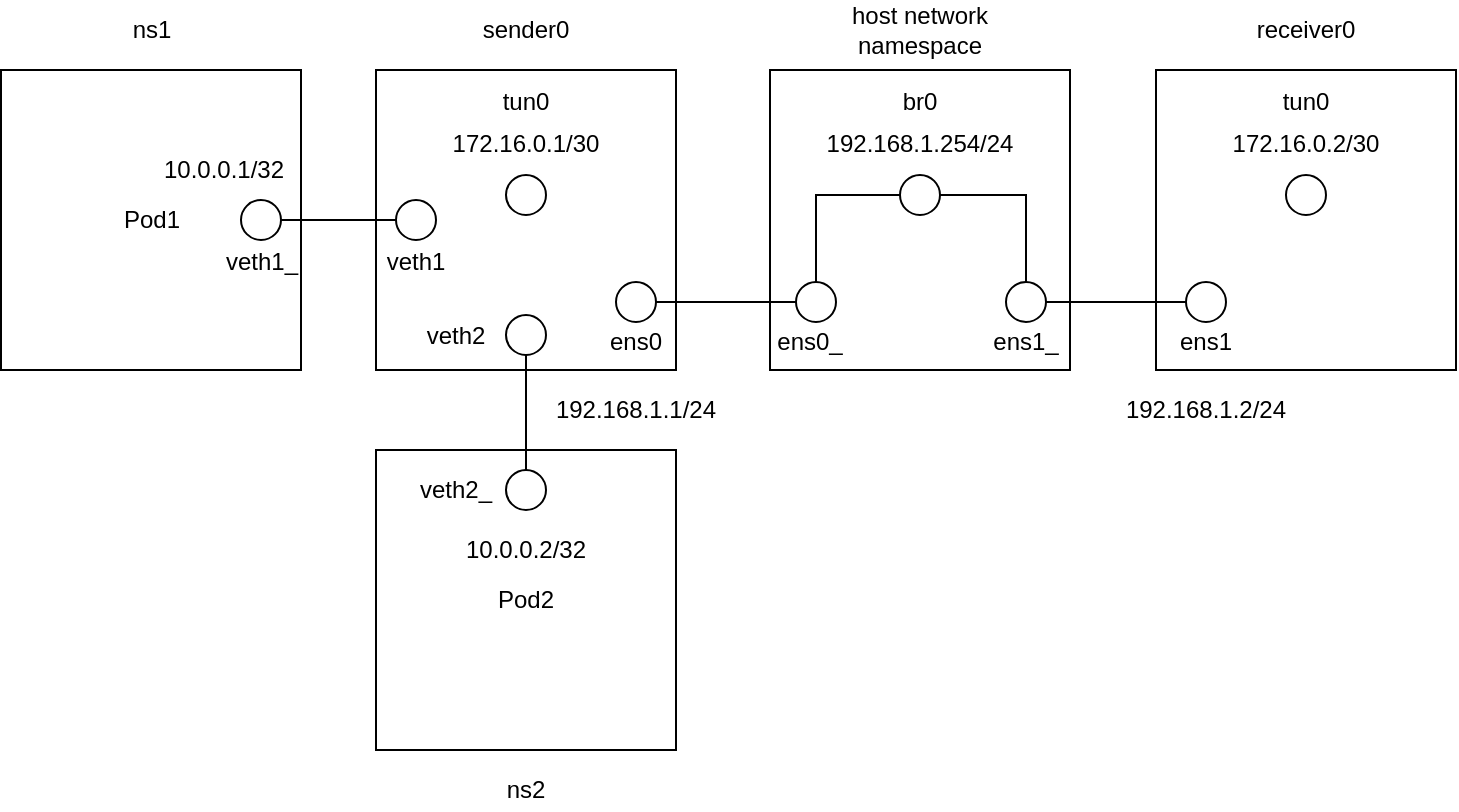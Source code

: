 <mxfile version="24.5.3" type="device">
  <diagram id="8hu2ZTNcJWFmW239aJM6" name="Page-1">
    <mxGraphModel dx="875" dy="518" grid="1" gridSize="10" guides="1" tooltips="1" connect="1" arrows="1" fold="1" page="1" pageScale="1" pageWidth="827" pageHeight="1169" math="0" shadow="0">
      <root>
        <mxCell id="0" />
        <mxCell id="1" parent="0" />
        <mxCell id="V5KtFxc_0oC7FJVYqeQz-2" value="Pod1" style="whiteSpace=wrap;html=1;aspect=fixed;" parent="1" vertex="1">
          <mxGeometry x="2.5" y="250" width="150" height="150" as="geometry" />
        </mxCell>
        <mxCell id="V5KtFxc_0oC7FJVYqeQz-3" value="" style="whiteSpace=wrap;html=1;aspect=fixed;" parent="1" vertex="1">
          <mxGeometry x="190" y="250" width="150" height="150" as="geometry" />
        </mxCell>
        <mxCell id="V5KtFxc_0oC7FJVYqeQz-4" value="" style="whiteSpace=wrap;html=1;aspect=fixed;" parent="1" vertex="1">
          <mxGeometry x="580" y="250" width="150" height="150" as="geometry" />
        </mxCell>
        <mxCell id="V5KtFxc_0oC7FJVYqeQz-5" value="" style="whiteSpace=wrap;html=1;aspect=fixed;" parent="1" vertex="1">
          <mxGeometry x="387" y="250" width="150" height="150" as="geometry" />
        </mxCell>
        <mxCell id="V5KtFxc_0oC7FJVYqeQz-23" style="edgeStyle=orthogonalEdgeStyle;rounded=0;orthogonalLoop=1;jettySize=auto;html=1;exitX=0.5;exitY=0;exitDx=0;exitDy=0;entryX=0;entryY=0.5;entryDx=0;entryDy=0;endArrow=none;endFill=0;" parent="1" source="V5KtFxc_0oC7FJVYqeQz-51" target="V5KtFxc_0oC7FJVYqeQz-12" edge="1">
          <mxGeometry relative="1" as="geometry">
            <mxPoint x="407" y="356" as="sourcePoint" />
          </mxGeometry>
        </mxCell>
        <mxCell id="V5KtFxc_0oC7FJVYqeQz-9" value="ens0" style="text;html=1;strokeColor=none;fillColor=none;align=center;verticalAlign=middle;whiteSpace=wrap;rounded=0;" parent="1" vertex="1">
          <mxGeometry x="300" y="376" width="40" height="20" as="geometry" />
        </mxCell>
        <mxCell id="V5KtFxc_0oC7FJVYqeQz-12" value="" style="ellipse;whiteSpace=wrap;html=1;aspect=fixed;" parent="1" vertex="1">
          <mxGeometry x="452" y="302.5" width="20" height="20" as="geometry" />
        </mxCell>
        <mxCell id="V5KtFxc_0oC7FJVYqeQz-13" value="br0" style="text;html=1;strokeColor=none;fillColor=none;align=center;verticalAlign=middle;whiteSpace=wrap;rounded=0;" parent="1" vertex="1">
          <mxGeometry x="442" y="255.5" width="40" height="20" as="geometry" />
        </mxCell>
        <mxCell id="V5KtFxc_0oC7FJVYqeQz-14" value="ens0_" style="text;html=1;strokeColor=none;fillColor=none;align=center;verticalAlign=middle;whiteSpace=wrap;rounded=0;" parent="1" vertex="1">
          <mxGeometry x="387" y="376" width="40" height="20" as="geometry" />
        </mxCell>
        <mxCell id="V5KtFxc_0oC7FJVYqeQz-15" style="edgeStyle=orthogonalEdgeStyle;rounded=0;orthogonalLoop=1;jettySize=auto;html=1;exitX=1;exitY=0.5;exitDx=0;exitDy=0;entryX=0;entryY=0.5;entryDx=0;entryDy=0;endArrow=none;endFill=0;" parent="1" source="V5KtFxc_0oC7FJVYqeQz-16" target="V5KtFxc_0oC7FJVYqeQz-17" edge="1">
          <mxGeometry relative="1" as="geometry" />
        </mxCell>
        <mxCell id="V5KtFxc_0oC7FJVYqeQz-22" style="edgeStyle=orthogonalEdgeStyle;rounded=0;orthogonalLoop=1;jettySize=auto;html=1;exitX=0.5;exitY=0;exitDx=0;exitDy=0;entryX=1;entryY=0.5;entryDx=0;entryDy=0;endArrow=none;endFill=0;" parent="1" source="V5KtFxc_0oC7FJVYqeQz-16" target="V5KtFxc_0oC7FJVYqeQz-12" edge="1">
          <mxGeometry relative="1" as="geometry" />
        </mxCell>
        <mxCell id="V5KtFxc_0oC7FJVYqeQz-16" value="" style="ellipse;whiteSpace=wrap;html=1;aspect=fixed;" parent="1" vertex="1">
          <mxGeometry x="505" y="356" width="20" height="20" as="geometry" />
        </mxCell>
        <mxCell id="V5KtFxc_0oC7FJVYqeQz-17" value="" style="ellipse;whiteSpace=wrap;html=1;aspect=fixed;" parent="1" vertex="1">
          <mxGeometry x="595" y="356" width="20" height="20" as="geometry" />
        </mxCell>
        <mxCell id="V5KtFxc_0oC7FJVYqeQz-18" value="ens1_" style="text;html=1;strokeColor=none;fillColor=none;align=center;verticalAlign=middle;whiteSpace=wrap;rounded=0;" parent="1" vertex="1">
          <mxGeometry x="495" y="376" width="40" height="20" as="geometry" />
        </mxCell>
        <mxCell id="V5KtFxc_0oC7FJVYqeQz-19" value="ens1" style="text;html=1;strokeColor=none;fillColor=none;align=center;verticalAlign=middle;whiteSpace=wrap;rounded=0;" parent="1" vertex="1">
          <mxGeometry x="585" y="376" width="40" height="20" as="geometry" />
        </mxCell>
        <mxCell id="V5KtFxc_0oC7FJVYqeQz-28" style="edgeStyle=orthogonalEdgeStyle;rounded=0;orthogonalLoop=1;jettySize=auto;html=1;exitX=1;exitY=0.5;exitDx=0;exitDy=0;entryX=0;entryY=0.5;entryDx=0;entryDy=0;endArrow=none;endFill=0;" parent="1" source="V5KtFxc_0oC7FJVYqeQz-29" target="V5KtFxc_0oC7FJVYqeQz-30" edge="1">
          <mxGeometry relative="1" as="geometry" />
        </mxCell>
        <mxCell id="V5KtFxc_0oC7FJVYqeQz-29" value="" style="ellipse;whiteSpace=wrap;html=1;aspect=fixed;" parent="1" vertex="1">
          <mxGeometry x="122.5" y="315" width="20" height="20" as="geometry" />
        </mxCell>
        <mxCell id="V5KtFxc_0oC7FJVYqeQz-30" value="" style="ellipse;whiteSpace=wrap;html=1;aspect=fixed;" parent="1" vertex="1">
          <mxGeometry x="200" y="315" width="20" height="20" as="geometry" />
        </mxCell>
        <mxCell id="V5KtFxc_0oC7FJVYqeQz-31" value="veth1_" style="text;html=1;strokeColor=none;fillColor=none;align=center;verticalAlign=middle;whiteSpace=wrap;rounded=0;" parent="1" vertex="1">
          <mxGeometry x="112.5" y="335.5" width="40" height="20" as="geometry" />
        </mxCell>
        <mxCell id="V5KtFxc_0oC7FJVYqeQz-32" value="veth1" style="text;html=1;strokeColor=none;fillColor=none;align=center;verticalAlign=middle;whiteSpace=wrap;rounded=0;" parent="1" vertex="1">
          <mxGeometry x="190" y="335.5" width="40" height="20" as="geometry" />
        </mxCell>
        <mxCell id="V5KtFxc_0oC7FJVYqeQz-37" value="" style="ellipse;whiteSpace=wrap;html=1;aspect=fixed;" parent="1" vertex="1">
          <mxGeometry x="255" y="302.5" width="20" height="20" as="geometry" />
        </mxCell>
        <mxCell id="V5KtFxc_0oC7FJVYqeQz-38" value="tun0" style="text;html=1;strokeColor=none;fillColor=none;align=center;verticalAlign=middle;whiteSpace=wrap;rounded=0;" parent="1" vertex="1">
          <mxGeometry x="245" y="255.5" width="40" height="20" as="geometry" />
        </mxCell>
        <mxCell id="V5KtFxc_0oC7FJVYqeQz-39" value="Pod2" style="whiteSpace=wrap;html=1;aspect=fixed;" parent="1" vertex="1">
          <mxGeometry x="190" y="440" width="150" height="150" as="geometry" />
        </mxCell>
        <mxCell id="V5KtFxc_0oC7FJVYqeQz-46" style="edgeStyle=orthogonalEdgeStyle;rounded=0;orthogonalLoop=1;jettySize=auto;html=1;exitX=0.5;exitY=1;exitDx=0;exitDy=0;entryX=0.5;entryY=0;entryDx=0;entryDy=0;endArrow=none;endFill=0;" parent="1" source="V5KtFxc_0oC7FJVYqeQz-42" target="V5KtFxc_0oC7FJVYqeQz-43" edge="1">
          <mxGeometry relative="1" as="geometry" />
        </mxCell>
        <mxCell id="V5KtFxc_0oC7FJVYqeQz-42" value="" style="ellipse;whiteSpace=wrap;html=1;aspect=fixed;" parent="1" vertex="1">
          <mxGeometry x="255" y="372.5" width="20" height="20" as="geometry" />
        </mxCell>
        <mxCell id="V5KtFxc_0oC7FJVYqeQz-43" value="" style="ellipse;whiteSpace=wrap;html=1;aspect=fixed;" parent="1" vertex="1">
          <mxGeometry x="255" y="450" width="20" height="20" as="geometry" />
        </mxCell>
        <mxCell id="V5KtFxc_0oC7FJVYqeQz-47" value="veth2_" style="text;html=1;strokeColor=none;fillColor=none;align=center;verticalAlign=middle;whiteSpace=wrap;rounded=0;" parent="1" vertex="1">
          <mxGeometry x="210" y="450" width="40" height="20" as="geometry" />
        </mxCell>
        <mxCell id="V5KtFxc_0oC7FJVYqeQz-48" value="veth2" style="text;html=1;strokeColor=none;fillColor=none;align=center;verticalAlign=middle;whiteSpace=wrap;rounded=0;" parent="1" vertex="1">
          <mxGeometry x="210" y="372.5" width="40" height="20" as="geometry" />
        </mxCell>
        <mxCell id="V5KtFxc_0oC7FJVYqeQz-49" style="edgeStyle=orthogonalEdgeStyle;rounded=0;orthogonalLoop=1;jettySize=auto;html=1;exitX=1;exitY=0.5;exitDx=0;exitDy=0;entryX=0;entryY=0.5;entryDx=0;entryDy=0;endArrow=none;endFill=0;" parent="1" source="V5KtFxc_0oC7FJVYqeQz-50" target="V5KtFxc_0oC7FJVYqeQz-51" edge="1">
          <mxGeometry relative="1" as="geometry" />
        </mxCell>
        <mxCell id="V5KtFxc_0oC7FJVYqeQz-50" value="" style="ellipse;whiteSpace=wrap;html=1;aspect=fixed;" parent="1" vertex="1">
          <mxGeometry x="310" y="356" width="20" height="20" as="geometry" />
        </mxCell>
        <mxCell id="V5KtFxc_0oC7FJVYqeQz-51" value="" style="ellipse;whiteSpace=wrap;html=1;aspect=fixed;" parent="1" vertex="1">
          <mxGeometry x="400" y="356" width="20" height="20" as="geometry" />
        </mxCell>
        <mxCell id="V5KtFxc_0oC7FJVYqeQz-54" value="" style="ellipse;whiteSpace=wrap;html=1;aspect=fixed;" parent="1" vertex="1">
          <mxGeometry x="645" y="302.5" width="20" height="20" as="geometry" />
        </mxCell>
        <mxCell id="V5KtFxc_0oC7FJVYqeQz-55" value="tun0" style="text;html=1;strokeColor=none;fillColor=none;align=center;verticalAlign=middle;whiteSpace=wrap;rounded=0;" parent="1" vertex="1">
          <mxGeometry x="635" y="255.5" width="40" height="20" as="geometry" />
        </mxCell>
        <mxCell id="V5KtFxc_0oC7FJVYqeQz-56" value="sender0" style="text;html=1;strokeColor=none;fillColor=none;align=center;verticalAlign=middle;whiteSpace=wrap;rounded=0;" parent="1" vertex="1">
          <mxGeometry x="245" y="220" width="40" height="20" as="geometry" />
        </mxCell>
        <mxCell id="V5KtFxc_0oC7FJVYqeQz-57" value="ns1" style="text;html=1;strokeColor=none;fillColor=none;align=center;verticalAlign=middle;whiteSpace=wrap;rounded=0;" parent="1" vertex="1">
          <mxGeometry x="57.5" y="220" width="40" height="20" as="geometry" />
        </mxCell>
        <mxCell id="V5KtFxc_0oC7FJVYqeQz-58" value="ns2" style="text;html=1;strokeColor=none;fillColor=none;align=center;verticalAlign=middle;whiteSpace=wrap;rounded=0;" parent="1" vertex="1">
          <mxGeometry x="245" y="600" width="40" height="20" as="geometry" />
        </mxCell>
        <mxCell id="V5KtFxc_0oC7FJVYqeQz-59" value="receiver0" style="text;html=1;strokeColor=none;fillColor=none;align=center;verticalAlign=middle;whiteSpace=wrap;rounded=0;" parent="1" vertex="1">
          <mxGeometry x="635" y="220" width="40" height="20" as="geometry" />
        </mxCell>
        <mxCell id="tgKx6l9hmu5dXu2e1Y8a-1" value="host network namespace" style="text;html=1;strokeColor=none;fillColor=none;align=center;verticalAlign=middle;whiteSpace=wrap;rounded=0;" parent="1" vertex="1">
          <mxGeometry x="423" y="220" width="78" height="20" as="geometry" />
        </mxCell>
        <mxCell id="JyEHgjvExbQd3HWnGImz-1" value="10.0.0.1/32" style="text;html=1;strokeColor=none;fillColor=none;align=center;verticalAlign=middle;whiteSpace=wrap;rounded=0;" parent="1" vertex="1">
          <mxGeometry x="85" y="290" width="57.5" height="20" as="geometry" />
        </mxCell>
        <mxCell id="JyEHgjvExbQd3HWnGImz-2" value="10.0.0.2/32" style="text;html=1;strokeColor=none;fillColor=none;align=center;verticalAlign=middle;whiteSpace=wrap;rounded=0;" parent="1" vertex="1">
          <mxGeometry x="236.25" y="480" width="57.5" height="20" as="geometry" />
        </mxCell>
        <mxCell id="JyEHgjvExbQd3HWnGImz-4" value="192.168.1.1/24" style="text;html=1;strokeColor=none;fillColor=none;align=center;verticalAlign=middle;whiteSpace=wrap;rounded=0;" parent="1" vertex="1">
          <mxGeometry x="276" y="410" width="88" height="20" as="geometry" />
        </mxCell>
        <mxCell id="JyEHgjvExbQd3HWnGImz-5" value="192.168.1.2/24" style="text;html=1;strokeColor=none;fillColor=none;align=center;verticalAlign=middle;whiteSpace=wrap;rounded=0;" parent="1" vertex="1">
          <mxGeometry x="561" y="410" width="88" height="20" as="geometry" />
        </mxCell>
        <mxCell id="JyEHgjvExbQd3HWnGImz-7" value="172.16.0.1/30" style="text;html=1;strokeColor=none;fillColor=none;align=center;verticalAlign=middle;whiteSpace=wrap;rounded=0;" parent="1" vertex="1">
          <mxGeometry x="228.13" y="275.5" width="73.75" height="22.5" as="geometry" />
        </mxCell>
        <mxCell id="JyEHgjvExbQd3HWnGImz-8" value="172.16.0.2/30" style="text;html=1;strokeColor=none;fillColor=none;align=center;verticalAlign=middle;whiteSpace=wrap;rounded=0;" parent="1" vertex="1">
          <mxGeometry x="618.13" y="275.13" width="73.75" height="23.25" as="geometry" />
        </mxCell>
        <mxCell id="JyEHgjvExbQd3HWnGImz-9" value="192.168.1.254/24" style="text;html=1;strokeColor=none;fillColor=none;align=center;verticalAlign=middle;whiteSpace=wrap;rounded=0;" parent="1" vertex="1">
          <mxGeometry x="418" y="276.75" width="88" height="20" as="geometry" />
        </mxCell>
      </root>
    </mxGraphModel>
  </diagram>
</mxfile>
